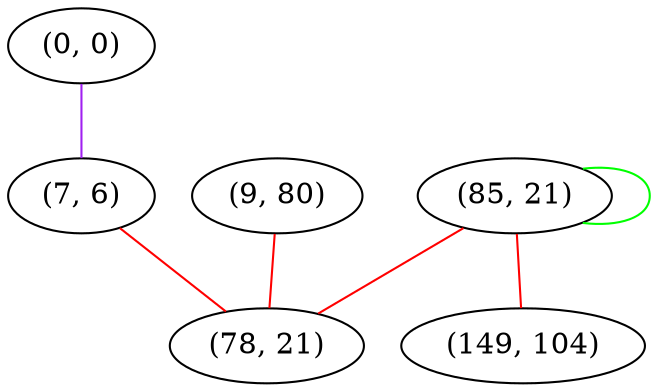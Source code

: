 graph "" {
"(0, 0)";
"(85, 21)";
"(7, 6)";
"(149, 104)";
"(9, 80)";
"(78, 21)";
"(0, 0)" -- "(7, 6)"  [color=purple, key=0, weight=4];
"(85, 21)" -- "(149, 104)"  [color=red, key=0, weight=1];
"(85, 21)" -- "(78, 21)"  [color=red, key=0, weight=1];
"(85, 21)" -- "(85, 21)"  [color=green, key=0, weight=2];
"(7, 6)" -- "(78, 21)"  [color=red, key=0, weight=1];
"(9, 80)" -- "(78, 21)"  [color=red, key=0, weight=1];
}

